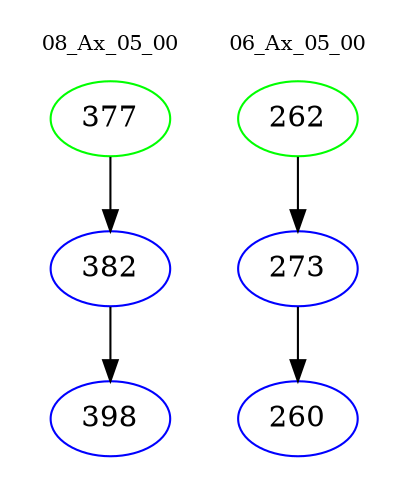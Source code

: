 digraph{
subgraph cluster_0 {
color = white
label = "08_Ax_05_00";
fontsize=10;
T0_377 [label="377", color="green"]
T0_377 -> T0_382 [color="black"]
T0_382 [label="382", color="blue"]
T0_382 -> T0_398 [color="black"]
T0_398 [label="398", color="blue"]
}
subgraph cluster_1 {
color = white
label = "06_Ax_05_00";
fontsize=10;
T1_262 [label="262", color="green"]
T1_262 -> T1_273 [color="black"]
T1_273 [label="273", color="blue"]
T1_273 -> T1_260 [color="black"]
T1_260 [label="260", color="blue"]
}
}
